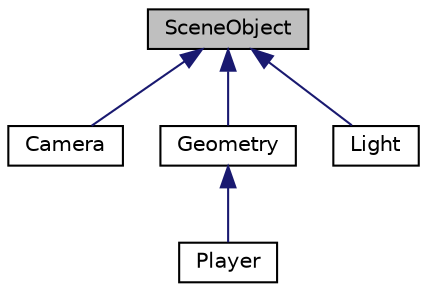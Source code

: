 digraph "SceneObject"
{
  edge [fontname="Helvetica",fontsize="10",labelfontname="Helvetica",labelfontsize="10"];
  node [fontname="Helvetica",fontsize="10",shape=record];
  Node1 [label="SceneObject",height=0.2,width=0.4,color="black", fillcolor="grey75", style="filled", fontcolor="black"];
  Node1 -> Node2 [dir="back",color="midnightblue",fontsize="10",style="solid",fontname="Helvetica"];
  Node2 [label="Camera",height=0.2,width=0.4,color="black", fillcolor="white", style="filled",URL="$classCamera.html",tooltip="A Camera is a SceneObject that maintains a view matrix, as well as parameters defining the projection..."];
  Node1 -> Node3 [dir="back",color="midnightblue",fontsize="10",style="solid",fontname="Helvetica"];
  Node3 [label="Geometry",height=0.2,width=0.4,color="black", fillcolor="white", style="filled",URL="$classGeometry.html",tooltip="A Geometry is a SceneObject that holds Surfaces which contain mesh data and textures. "];
  Node3 -> Node4 [dir="back",color="midnightblue",fontsize="10",style="solid",fontname="Helvetica"];
  Node4 [label="Player",height=0.2,width=0.4,color="black", fillcolor="white", style="filled",URL="$classPlayer.html",tooltip="The Player class. This stores the player Geometry and a Camera, as well as a GLFWwindow to handle inp..."];
  Node1 -> Node5 [dir="back",color="midnightblue",fontsize="10",style="solid",fontname="Helvetica"];
  Node5 [label="Light",height=0.2,width=0.4,color="black", fillcolor="white", style="filled",URL="$classLight.html",tooltip="The Light class. This stores the light Position and Color, in update method position and color change..."];
}
